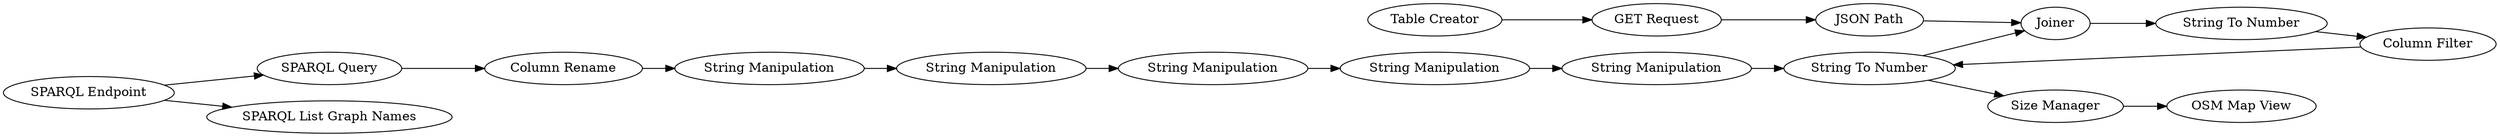 digraph {
	12 -> 15
	49 -> 50
	51 -> 45
	44 -> 14
	48 -> 49
	13 -> 45
	43 -> 54
	3 -> 4
	3 -> 5
	45 -> 43
	50 -> 43
	54 -> 51
	14 -> 11
	15 -> 13
	45 -> 53
	11 -> 12
	4 -> 44
	53 -> 46
	5 [label="SPARQL List Graph Names"]
	48 [label="Table Creator"]
	14 [label="String Manipulation"]
	13 [label="String Manipulation"]
	43 [label=Joiner]
	44 [label="Column Rename"]
	49 [label="GET Request"]
	50 [label="JSON Path"]
	53 [label="Size Manager"]
	51 [label="Column Filter"]
	11 [label="String Manipulation"]
	4 [label="SPARQL Query"]
	46 [label="OSM Map View"]
	15 [label="String Manipulation"]
	54 [label="String To Number"]
	12 [label="String Manipulation"]
	3 [label="SPARQL Endpoint"]
	45 [label="String To Number"]
	rankdir=LR
}
